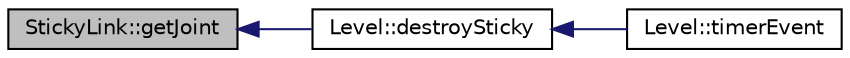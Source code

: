 digraph G
{
  edge [fontname="Helvetica",fontsize="10",labelfontname="Helvetica",labelfontsize="10"];
  node [fontname="Helvetica",fontsize="10",shape=record];
  rankdir="LR";
  Node1 [label="StickyLink::getJoint",height=0.2,width=0.4,color="black", fillcolor="grey75", style="filled" fontcolor="black"];
  Node1 -> Node2 [dir="back",color="midnightblue",fontsize="10",style="solid",fontname="Helvetica"];
  Node2 [label="Level::destroySticky",height=0.2,width=0.4,color="black", fillcolor="white", style="filled",URL="$classLevel.html#a67240c8fd6f4b0406d7f3c65137b4851"];
  Node2 -> Node3 [dir="back",color="midnightblue",fontsize="10",style="solid",fontname="Helvetica"];
  Node3 [label="Level::timerEvent",height=0.2,width=0.4,color="black", fillcolor="white", style="filled",URL="$classLevel.html#a47263f00b559de3fce0164f9efac0f6b"];
}
